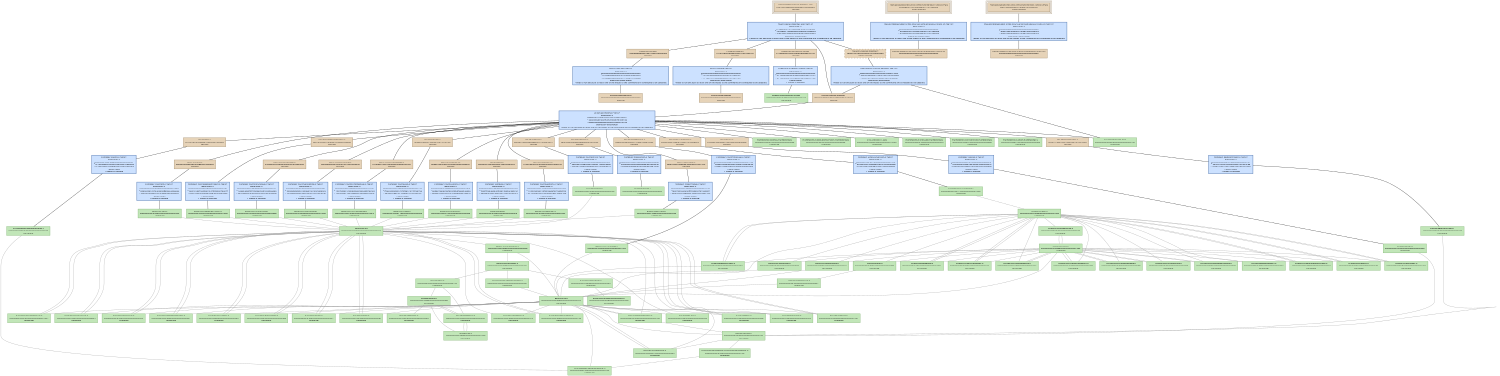 digraph Gestalt {
   size = "10.000000,8.500000";
   concentrate = false;

   node [ shape = box, style = filled, color = "0.3 0.5 0.6", fillcolor = "0.3 0.2 0.9", fontname = "Monaco", fontsize = "9" ];
   n00001 [ label = "Development/Gestalt.mexmac.app\n54f576923d86869380f6a8a7000a0d64\nMissing", color = "0.1 0.5 0.5", fillcolor = "0.1 0.2 0.9", peripheries = 3 ];
   n00002 [ label = "Contents/Info.plist\ncc06dd2ee6b0bc53b17980a7bf4c6da2\nMissing", color = "0.1 0.5 0.5", fillcolor = "0.1 0.2 0.9" ];
   n00003 [ label = "Gestalt.build/Info.plist\n00000000000000000000000000000000\nMissing", color = "0.1 0.5 0.5", fillcolor = "0.1 0.2 0.9" ];
   n00004 [ label = "Contents/PkgInfo\n771a37fb47dc8ea2060c418c1c8ff155\nMissing", color = "0.1 0.5 0.5", fillcolor = "0.1 0.2 0.9" ];
   n00005 [ label = "Gestalt.build/PkgInfo\n00000000000000000000000000000000\nMissing", color = "0.1 0.5 0.5", fillcolor = "0.1 0.2 0.9" ];
   n00006 [ label = "English.lproj/InfoPlist.strings\n611eb9b54044c43af6d7de9cdec37132\nMissing", color = "0.1 0.5 0.5", fillcolor = "0.1 0.2 0.9" ];
   n00007 [ label = "English.lproj/InfoPlist.strings\n00000000434c45840000000000000228\nUpToDate" ];
   n00008 [ label = "ppc/PsychError.o\n3e65e27a3e56eb4eb92fd1155ed1ee1f\nMissing", color = "0.1 0.5 0.5", fillcolor = "0.1 0.2 0.9" ];
   n00009 [ label = "Base/PsychError.c\n00000000434c4585000000000000563d\nUpToDate" ];
   n00010 [ label = "ppc/PsychRegisterProject.o\nb60181e930f7fa9e347fcd30057ea48d\nMissing", color = "0.1 0.5 0.5", fillcolor = "0.1 0.2 0.9" ];
   n00011 [ label = "Base/PsychRegisterProject.c\n00000000434c458500000000000012e6\nUpToDate" ];
   n00012 [ label = "ppc/PsychHelp.o\nffcae355fe6c91200f0e1c817b74f136\nMissing", color = "0.1 0.5 0.5", fillcolor = "0.1 0.2 0.9" ];
   n00013 [ label = "Base/PsychHelp.c\n00000000434c811d00000000000005b8\nUpToDate" ];
   n00014 [ label = "ppc/MiniBox.o\nf495ffc4c7d5cd0003e12982ac6830c7\nMissing", color = "0.1 0.5 0.5", fillcolor = "0.1 0.2 0.9" ];
   n00015 [ label = "Base/MiniBox.c\n00000000434c45850000000000000f4f\nUpToDate" ];
   n00016 [ label = "ppc/PsychMemory.o\n9125c0dc05041a5d99a6af6c7aebc77e\nMissing", color = "0.1 0.5 0.5", fillcolor = "0.1 0.2 0.9" ];
   n00017 [ label = "Base/PsychMemory.c\n00000000434ca96200000000000003a4\nUpToDate" ];
   n00018 [ label = "ppc/ProjectTable.o\nfece7952e79fd9d0c29b650787441a79\nMissing", color = "0.1 0.5 0.5", fillcolor = "0.1 0.2 0.9" ];
   n00019 [ label = "Base/ProjectTable.c\n00000000434c4585000000000000023a\nUpToDate" ];
   n00020 [ label = "ppc/PsychInit.o\nb0e26c0e5fd22d2c628fbb346400fae9\nMissing", color = "0.1 0.5 0.5", fillcolor = "0.1 0.2 0.9" ];
   n00021 [ label = "Base/PsychInit.c\n00000000434c45850000000000000759\nUpToDate" ];
   n00022 [ label = "ppc/PsychTimeGlue.o\nea88522f989af00c77fdab1586e7cbb4\nMissing", color = "0.1 0.5 0.5", fillcolor = "0.1 0.2 0.9" ];
   n00023 [ label = "Base/PsychTimeGlue.c\n000000004355ef98000000000000157f\nUpToDate" ];
   n00024 [ label = "ppc/PsychStructGlue.o\n943a34d47c826663eac50d1833b39e4c\nMissing", color = "0.1 0.5 0.5", fillcolor = "0.1 0.2 0.9" ];
   n00025 [ label = "Base/PsychStructGlue.c\n00000000434c45850000000000002bb8\nUpToDate" ];
   n00026 [ label = "ppc/PsychVersioning.o\n202d4bcb90667d75ae190162c98c8530\nMissing", color = "0.1 0.5 0.5", fillcolor = "0.1 0.2 0.9" ];
   n00027 [ label = "Base/PsychVersioning.c\n000000004355688200000000000014ee\nUpToDate" ];
   n00028 [ label = "ppc/MODULEVersion.o\ne23929a4376eafe755dc274f709db0f5\nMissing", color = "0.1 0.5 0.5", fillcolor = "0.1 0.2 0.9" ];
   n00029 [ label = "Screen/MODULEVersion.c\n000000004354a112000000000000124e\nUpToDate" ];
   n00030 [ label = "ppc/PsychScriptingGlue.o\n1b1f5d58129674ad96bc36b4bb737a9c\nMissing", color = "0.1 0.5 0.5", fillcolor = "0.1 0.2 0.9" ];
   n00031 [ label = "Base/PsychScriptingGlue.c\n00000000434c458500000000000105c5\nUpToDate" ];
   n00032 [ label = "ppc/mexversion.o\n9aaf9496d3fb84e2e58b84fe78fc2094\nMissing", color = "0.1 0.5 0.5", fillcolor = "0.1 0.2 0.9" ];
   n00033 [ label = "src/mexversion.c\n000000004332d94600000000000002d2\nUpToDate" ];
   n00034 [ label = "ppc/Events.o\ncc1b97ae7632b4efa75a920441d0cd5a\nMissing", color = "0.1 0.5 0.5", fillcolor = "0.1 0.2 0.9" ];
   n00035 [ label = "OS9ToolboxFragments/Events.c\n00000000434c458500000000000005e9\nUpToDate" ];
   n00036 [ label = "ppc/PsychAuthors.o\nb6de67aa9596c20c2cbb4f984a24b625\nMissing", color = "0.1 0.5 0.5", fillcolor = "0.1 0.2 0.9" ];
   n00037 [ label = "Base/PsychAuthors.c\n00000000434c81430000000000000d3b\nUpToDate" ];
   n00038 [ label = "ppc/Gestalt.o\n8742b6c6993d46014429643a2ce90eb6\nMissing", color = "0.1 0.5 0.5", fillcolor = "0.1 0.2 0.9" ];
   n00039 [ label = "Gestalt/Gestalt.c\n00000000434c458500000000000009b3\nUpToDate" ];
   n00040 [ label = "ppc/RegisterProject.o\n287e71cb331b027a4429e19f1b01cecb\nMissing", color = "0.1 0.5 0.5", fillcolor = "0.1 0.2 0.9" ];
   n00041 [ label = "Gestalt/RegisterProject.c\n00000000434c45850000000000000348\nUpToDate" ];
   n00042 [ label = "MacOS/Gestalt.mexmac\nd2b6605bd3fa6d036cb997cd0ac191ea\nMissing", color = "0.1 0.5 0.5", fillcolor = "0.1 0.2 0.9" ];
   n00043 [ label = "Frameworks/OpenGL.framework[C]\n00000000434ac55900000000000000ee\nUpToDate" ];
   n00044 [ label = "Frameworks/ApplicationServices.framework[C]\n00000000434ac53300000000000000ee\nUpToDate" ];
   n00045 [ label = "2.95.2/libstdc++.a[C]\n00000000434abb590000000000075c68\nUpToDate" ];
   n00046 [ label = "Frameworks/CoreAudio.framework[C]\n00000000434ac55b00000000000000cc\nUpToDate" ];
   n00047 [ label = "Frameworks/CoreServices.framework[C]\n00000000434ac53600000000000000ee\nUpToDate" ];
   n00048 [ label = "Frameworks/Carbon.framework[C]\n00000000434ac53300000000000000ee\nUpToDate" ];
   n00049 [ label = "mac/mexFunction.map\n000000004332d946000000000000012e\nUpToDate" ];
   n00050 [ label = "<Gestalt.build/Script-2FACA4F40764D9E400A159D3.sh>[A]\ne29b3e6971ecc0d54483f271510d56bd\nDepsUpdated", color = "0.1 0.5 0.5", fillcolor = "0.1 0.2 0.9", peripheries = 3 ];
   n00051 [ label = "Gestalt.build/Script-2FACA4F40764D9E400A159D3.sh\n00000000000000000000000000000000\nMissing", color = "0.1 0.5 0.5", fillcolor = "0.1 0.2 0.9" ];
   n00052 [ label = "<Gestalt.build/Script-2FACA4F50764D9E400A159D3.sh>[A]\n35e073b0409af5551aaeb10f2500e357\nDepsUpdated", color = "0.1 0.5 0.5", fillcolor = "0.1 0.2 0.9", peripheries = 3 ];
   n00053 [ label = "Gestalt.build/Script-2FACA4F50764D9E400A159D3.sh\n00000000000000000000000000000000\nMissing", color = "0.1 0.5 0.5", fillcolor = "0.1 0.2 0.9" ];
   n00054 [ label = "<MacOS/Gestalt.mexmac>\n9fe291e51dcc857bcba1c6376f55df81\nDepsUpdated", color = "0.1 0.5 0.5", fillcolor = "0.1 0.2 0.9", style = "filled,dashed" ];
   n00055 [ label = "Base/Psych.h\n00000000435548b60000000000000410\nUpToDate" ];
   n00056 [ label = "Base/PsychConstants.h\n00000000435548d4000000000000080d\nUpToDate" ];
   n00057 [ label = "Base/MiniBox.h\n00000000435548d400000000000004d6\nUpToDate" ];
   n00058 [ label = "Base/ProjectTable.h\n00000000435548d400000000000002f6\nUpToDate" ];
   n00059 [ label = "Base/PsychError.h\n00000000435548d40000000000001fe7\nUpToDate" ];
   n00060 [ label = "Base/PsychScriptingGlue.h\n00000000435548f30000000000001a37\nUpToDate" ];
   n00061 [ label = "Base/PsychStructGlue.h\n000000004355496c0000000000000bcc\nUpToDate" ];
   n00062 [ label = "Base/PsychCellGlue.h\n00000000434c458500000000000005c5\nUpToDate" ];
   n00063 [ label = "Base/PsychRegisterProject.h\n00000000435548d400000000000003f1\nUpToDate" ];
   n00064 [ label = "Base/PsychAuthors.h\n00000000435548d400000000000005e9\nUpToDate" ];
   n00065 [ label = "Base/PsychVersioning.h\n00000000435548f300000000000004dd\nUpToDate" ];
   n00066 [ label = "Base/PsychHelp.h\n00000000434c45850000000000000357\nUpToDate" ];
   n00067 [ label = "Base/PsychInit.h\n00000000435548f300000000000002db\nUpToDate" ];
   n00068 [ label = "Base/PsychMemory.h\n00000000435548d40000000000000473\nUpToDate" ];
   n00069 [ label = "Base/PsychTimeGlue.h\n000000004355ef010000000000000483\nUpToDate" ];
   n00070 [ label = "Base/PsychInstrument.h\n00000000435548d400000000000001a8\nUpToDate" ];
   n00071 [ label = "Gestalt/RegisterProject.h\n00000000434c45850000000000000188\nUpToDate" ];
   n00072 [ label = "Base/TimeLists.h\n00000000435548f300000000000002a9\nUpToDate" ];
   n00073 [ label = "Base/PsychIncludes.h\n00000000435548d4000000000000074c\nUpToDate" ];
   n00074 [ label = "Base/PsychPlatform.h\n00000000435548d40000000000000589\nUpToDate" ];
   n00075 [ label = "include/mex.h\n000000004332d9460000000000003742\nUpToDate" ];
   n00076 [ label = "OS9ToolboxFragments/Events.h\n00000000434c45850000000000000236\nUpToDate" ];
   n00077 [ label = "Base/PsychPlatformConstants.h\n000000004355492f000000000000070e\nUpToDate" ];
   n00078 [ label = "include/matrix.h\n000000004332d9460000000000009ff2\nUpToDate" ];
   n00079 [ label = "include/mwdebug.h\n000000004332d9460000000000002b3c\nUpToDate" ];
   n00080 [ label = "include/tmwtypes.h\n000000004332d946000000000000458d\nUpToDate" ];
   n00081 [ label = "include/mat.h\n000000004332d94600000000000023ab\nUpToDate" ];
   n00082 [ label = "Base/Psych.h\n00000000435548b60000000000000410\nUpToDate" ];
   n00083 [ label = "Gestalt/Gestalt.h\n00000000434c458500000000000001f7\nUpToDate" ];
   n00084 [ label = "OS9ToolboxFragments/OS9ToolboxFragments.h\n00000000434c4585000000000000012b\nUpToDate" ];
   n00085 [ label = "OS9ToolboxFragments/Events.h\n00000000434c45850000000000000236\nUpToDate" ];
   n00086 [ label = "Screen/Screen.h\n000000004355f28e00000000000012e0\nUpToDate" ];
   n00087 [ label = "Screen/PsychRects.h\n00000000434c458500000000000005d5\nUpToDate" ];
   n00088 [ label = "Screen/ScreenTypes.h\n00000000434c458500000000000013b6\nUpToDate" ];
   n00089 [ label = "Screen/PsychVideoGlue.h\n00000000434c458500000000000005d4\nUpToDate" ];
   n00090 [ label = "Screen/PsychScreenGlue.h\n00000000434c45850000000000000d6d\nUpToDate" ];
   n00091 [ label = "Screen/PsychWindowTextGlue.h\n00000000434c458500000000000008ee\nUpToDate" ];
   n00092 [ label = "Screen/WindowBank.h\n000000004355e68c0000000000001b31\nUpToDate" ];
   n00093 [ label = "Screen/PsychWindowGlue.h\n000000004355e21f0000000000000a66\nUpToDate" ];
   n00094 [ label = "Screen/PsychTextureSupport.h\n000000004355a03b0000000000000370\nUpToDate" ];
   n00095 [ label = "Screen/PsychAlphaBlending.h\n00000000434c458500000000000004fb\nUpToDate" ];
   n00096 [ label = "Screen/ScreenArguments.h\n00000000434c45850000000000000ca3\nUpToDate" ];
   n00097 [ label = "Screen/RegisterProject.h\n00000000434c45850000000000000284\nUpToDate" ];
   n00098 [ label = "Screen/WindowHelpers.h\n00000000434c45850000000000000773\nUpToDate" ];
   n00099 [ label = "Fonts/PsychFontGlue.h\n00000000434c45850000000000000e47\nUpToDate" ];
   n00100 [ label = "Fonts/ScreenFontGlue.h\n00000000434c45850000000000000260\nUpToDate" ];
   n00101 [ label = "Fonts/FontInfo.h\n00000000434c45850000000000000ef4\nUpToDate" ];
   n00102 [ label = "Screen/ScreenPreferenceState.h\n000000004355d9f300000000000006ba\nUpToDate" ];
   n00103 [ label = "Screen/Screen.h\n000000004355f28e00000000000012e0\nUpToDate" ];
   n00104 [ label = "Fonts/PsychFontGlue.h\n00000000434c45850000000000000e47\nUpToDate" ];

   node [ shape = box, style = "filled,bold", color = "0.7 0.5 0.7", fillcolor = "0.7 0.2 1.0", fontname = "Monaco", fontsize = "9" ];
   c00001 [ label = "PBXCp Info.plist <wt:0>\nwaitCount: 0\n00000000000000000000000000000000\n^ cc06dd2ee6b0bc53b17980a7bf4c6da2\n= cc06dd2ee6b0bc53b17980a7bf4c6da2\nIndirectlyNeedsToRun\nNeeds to run because at least one of the inputs to the command are scheduled to be updated.", color = "0.6 0.5 0.7", fillcolor = "0.6 0.2 1.0" ];
   c00002 [ label = "PBXCp PkgInfo <wt:0>\nwaitCount: 0\n00000000000000000000000000000000\n^ 771a37fb47dc8ea2060c418c1c8ff155\n= 771a37fb47dc8ea2060c418c1c8ff155\nIndirectlyNeedsToRun\nNeeds to run because at least one of the inputs to the command are scheduled to be updated.", color = "0.6 0.5 0.7", fillcolor = "0.6 0.2 1.0" ];
   c00003 [ label = "CpResource InfoPlist.strings <wt:4>\nwaitCount: 0\n00000000000000000000000000000000\n^ 611eb9b54044c43af6d7de9cdec37132\n= 611eb9b54044c43af6d7de9cdec37132\nNeedsToRun\n1 output is missing", color = "0.6 0.5 0.7", fillcolor = "0.6 0.2 1.0" ];
   c00004 [ label = "CompileC PsychError.o <wt:6>\nwaitCount: 0\n000000004355492f0000000000004529\n^ 3e65e27a7d03a261b92fd1155ed1ab36\n= 3e65e27a3e56eb4eb92fd1155ed1ee1f\nNeedsToRun\n1 output is missing", color = "0.6 0.5 0.7", fillcolor = "0.6 0.2 1.0" ];
   c00005 [ label = "CompileC PsychRegisterProject.o <wt:6>\nwaitCount: 0\n000000004355492f00000000000001f2\n^ b60181e973a2b3b1347fcd30057ea57f\n= b60181e930f7fa9e347fcd30057ea48d\nNeedsToRun\n1 output is missing", color = "0.6 0.5 0.7", fillcolor = "0.6 0.2 1.0" ];
   c00006 [ label = "CompileC PsychHelp.o <wt:6>\nwaitCount: 0\n0000000043558db700000000000016ac\n^ ffcae355bd391c970f0e1c817b74e79a\n= ffcae355fe6c91200f0e1c817b74f136\nNeedsToRun\n1 output is missing", color = "0.6 0.5 0.7", fillcolor = "0.6 0.2 1.0" ];
   c00007 [ label = "CompileC MiniBox.o <wt:6>\nwaitCount: 0\n000000004355492f0000000000001c5b\n^ f495ffc48480842f03e12982ac682c9c\n= f495ffc4c7d5cd0003e12982ac6830c7\nNeedsToRun\n1 output is missing", color = "0.6 0.5 0.7", fillcolor = "0.6 0.2 1.0" ];
   c00008 [ label = "CompileC PsychMemory.o <wt:6>\nwaitCount: 0\n000000004355a5c800000000000010b0\n^ 9125c0dc4651bf9599a6af6c7aebd7ce\n= 9125c0dc05041a5d99a6af6c7aebc77e\nNeedsToRun\n1 output is missing", color = "0.6 0.5 0.7", fillcolor = "0.6 0.2 1.0" ];
   c00009 [ label = "CompileC ProjectTable.o <wt:6>\nwaitCount: 0\n000000004355492f000000000000112e\n^ fece7952a4ca90ffc29b650787440b57\n= fece7952e79fd9d0c29b650787441a79\nNeedsToRun\n1 output is missing", color = "0.6 0.5 0.7", fillcolor = "0.6 0.2 1.0" ];
   c00010 [ label = "CompileC PsychInit.o <wt:6>\nwaitCount: 0\n000000004355492f000000000000144d\n^ b0e26c0e1c876403628fbb346400eea4\n= b0e26c0e5fd22d2c628fbb346400fae9\nNeedsToRun\n1 output is missing", color = "0.6 0.5 0.7", fillcolor = "0.6 0.2 1.0" ];
   c00011 [ label = "CompileC PsychTimeGlue.o <wt:6>\nwaitCount: 0\n000000000000a6f400000000000017d2\n^ ea88522f989a56f877fdab1586e7dc66\n= ea88522f989af00c77fdab1586e7cbb4\nNeedsToRun\n1 output is missing", color = "0.6 0.5 0.7", fillcolor = "0.6 0.2 1.0" ];
   c00012 [ label = "CompileC PsychStructGlue.o <wt:6>\nwaitCount: 0\n000000004355492f00000000000038ac\n^ 943a34d43fd72f4ceac50d1833b3a6e0\n= 943a34d47c826663eac50d1833b39e4c\nNeedsToRun\n1 output is missing", color = "0.6 0.5 0.7", fillcolor = "0.6 0.2 1.0" ];
   c00013 [ label = "CompileC PsychVersioning.o <wt:6>\nwaitCount: 0\n00000000434c642800000000000007fa\n^ 202d4bcbd32a195dae190162c98c82ca\n= 202d4bcb90667d75ae190162c98c8530\nNeedsToRun\n1 output is missing", color = "0.6 0.5 0.7", fillcolor = "0.6 0.2 1.0" ];
   c00014 [ label = "CompileC MODULEVersion.o <wt:6>\nwaitCount: 0\n000000004354a112000000000000124e\n^ e23929a4743a0ef555dc274f709da2bb\n= e23929a4376eafe755dc274f709db0f5\nNeedsToRun\n1 output is missing", color = "0.6 0.5 0.7", fillcolor = "0.6 0.2 1.0" ];
   c00015 [ label = "CompileC PsychScriptingGlue.o <wt:6>\nwaitCount: 0\n000000004355492f00000000000116d1\n^ 1b1f5d5851c33d8296bc36b4bb726c4d\n= 1b1f5d58129674ad96bc36b4bb737a9c\nNeedsToRun\n1 output is missing", color = "0.6 0.5 0.7", fillcolor = "0.6 0.2 1.0" ];
   c00016 [ label = "CompileC mexversion.o <wt:6>\nwaitCount: 0\n000000004332d94600000000000002d2\n^ 9aaf949690c95da4e58b84fe78fc2246\n= 9aaf9496d3fb84e2e58b84fe78fc2094\nNeedsToRun\n1 output is missing", color = "0.6 0.5 0.7", fillcolor = "0.6 0.2 1.0" ];
   c00017 [ label = "CompileC Events.o <wt:6>\nwaitCount: 0\n00000000435548b600000000000003cf\n^ cc1b97ae3567fc59a75a920441d0ce95\n= cc1b97ae7632b4efa75a920441d0cd5a\nNeedsToRun\n1 output is missing", color = "0.6 0.5 0.7", fillcolor = "0.6 0.2 1.0" ];
   c00018 [ label = "CompileC PsychAuthors.o <wt:6>\nwaitCount: 0\n0000000043558de90000000000001e2f\n^ b6de67aad6c34fe52cbb4f984a24a80a\n= b6de67aa9596c20c2cbb4f984a24b625\nNeedsToRun\n1 output is missing", color = "0.6 0.5 0.7", fillcolor = "0.6 0.2 1.0" ];
   c00019 [ label = "CompileC Gestalt.o <wt:6>\nwaitCount: 0\n000000000000a7b70000000000000bca\n^ 8742b6c6993de1b64429643a2ce9057c\n= 8742b6c6993d46014429643a2ce90eb6\nNeedsToRun\n1 output is missing", color = "0.6 0.5 0.7", fillcolor = "0.6 0.2 1.0" ];
   c00020 [ label = "CompileC RegisterProject.o <wt:6>\nwaitCount: 0\n000000000000a7b70000000000000131\n^ 287e71cb331ba5cd4429e19f1b01cffa\n= 287e71cb331b027a4429e19f1b01cecb\nNeedsToRun\n1 output is missing", color = "0.6 0.5 0.7", fillcolor = "0.6 0.2 1.0" ];
   c00021 [ label = "Ld Gestalt.mexmac <wt:6>\nwaitCount: 0\nb4dd50d1029c82502626322ae6cd7030\n^ 666b308ad166ef534a9fa5e7ec0ce1da\n= d2b6605bd3fa6d036cb997cd0ac191ea\nIndirectlyNeedsToRun\nNeeds to run because at least one of the inputs to the command are scheduled to be updated.", color = "0.6 0.5 0.7", fillcolor = "0.6 0.2 1.0" ];
   c00022 [ label = "PhaseScriptExecution Script-2FACA4F40764D9E400A159D3.sh <wt:10>\nwaitCount: 0\n00000000000000000000000000000000\n^ e29b3e6971ecc0d54483f271510d56bd\n= e29b3e6971ecc0d54483f271510d56bd\nIndirectlyNeedsToRun\nNeeds to run because at least one of the inputs to the command are scheduled to be updated.", color = "0.6 0.5 0.7", fillcolor = "0.6 0.2 1.0" ];
   c00023 [ label = "PhaseScriptExecution Script-2FACA4F50764D9E400A159D3.sh <wt:12>\nwaitCount: 0\n00000000000000000000000000000000\n^ 35e073b0409af5551aaeb10f2500e357\n= 35e073b0409af5551aaeb10f2500e357\nIndirectlyNeedsToRun\nNeeds to run because at least one of the inputs to the command are scheduled to be updated.", color = "0.6 0.5 0.7", fillcolor = "0.6 0.2 1.0" ];
   c00024 [ label = "EditSymbols Gestalt.mexmac <wt:13>\nwaitCount: 0\nd2b6605b90c8b4456cb997cd0ac190c4\n^ 4d54f1be8d04313ea71851fa65944f45\n= 9fe291e51dcc857bcba1c6376f55df81\nIndirectlyNeedsToRun\nNeeds to run because at least one of the inputs to the command are scheduled to be updated.", color = "0.6 0.5 0.7", fillcolor = "0.6 0.2 1.0" ];
   c00025 [ label = "Touch Gestalt.mexmac.app <wt:14>\nwaitCount: 0\n9756a2de2f1e1eb3e6ba4e4d1894a3ae\n^ c3a3d44c12989820664ce6ea189eaeca\n= 54f576923d86869380f6a8a7000a0d64\nIndirectlyNeedsToRun\nNeeds to run because at least one of the inputs to the command are scheduled to be updated.", color = "0.6 0.5 0.7", fillcolor = "0.6 0.2 1.0" ];

   edge [ style = solid, color = black, arrowhead = none, arrowtail = normal ];
   n00001 -> { c00025 };
   n00002 -> { c00001 };
   n00004 -> { c00002 };
   n00006 -> { c00003 };
   n00008 -> { c00004 };
   n00010 -> { c00005 };
   n00012 -> { c00006 };
   n00014 -> { c00007 };
   n00016 -> { c00008 };
   n00018 -> { c00009 };
   n00020 -> { c00010 };
   n00022 -> { c00011 };
   n00024 -> { c00012 };
   n00026 -> { c00013 };
   n00028 -> { c00014 };
   n00030 -> { c00015 };
   n00032 -> { c00016 };
   n00034 -> { c00017 };
   n00036 -> { c00018 };
   n00038 -> { c00019 };
   n00040 -> { c00020 };
   n00042 -> { c00021 };
   n00050 -> { c00022 };
   n00052 -> { c00023 };
   n00054 -> { c00024 };
   c00001 -> { n00003 };
   c00002 -> { n00005 n00005 };
   c00003 -> { n00007 n00007 };
   c00004 -> { n00009 };
   c00005 -> { n00011 };
   c00006 -> { n00013 };
   c00007 -> { n00015 };
   c00008 -> { n00017 };
   c00009 -> { n00019 };
   c00010 -> { n00021 };
   c00011 -> { n00023 };
   c00012 -> { n00025 };
   c00013 -> { n00027 };
   c00014 -> { n00029 };
   c00015 -> { n00031 };
   c00016 -> { n00033 };
   c00017 -> { n00035 };
   c00018 -> { n00037 };
   c00019 -> { n00039 };
   c00020 -> { n00041 };
   c00021 -> { n00008 n00010 n00012 n00014 n00016 n00018 n00020 n00022 n00024 n00026 n00028 n00030 n00032 n00034 n00036 n00038 n00040 n00043 n00044 n00045 n00046 n00047 n00048 n00049 };
   c00022 -> { n00051 };
   c00023 -> { n00053 };
   c00024 -> { n00042 n00049 };
   c00025 -> { n00002 n00004 n00006 n00042 n00054 };

   edge [ style = solid, color = gray60, arrowhead = none, arrowtail = normal ];
   n00009 -> { n00055 };
   n00011 -> { n00055 };
   n00013 -> { n00055 };
   n00015 -> { n00055 };
   n00017 -> { n00055 };
   n00019 -> { n00055 };
   n00021 -> { n00055 };
   n00023 -> { n00082 };
   n00025 -> { n00055 };
   n00027 -> { n00055 };
   n00029 -> { n00086 };
   n00031 -> { n00055 };
   n00035 -> { n00085 };
   n00037 -> { n00055 };
   n00039 -> { n00083 };
   n00041 -> { n00083 };
   n00055 -> { n00056 n00057 n00058 n00059 n00060 n00061 n00062 n00063 n00064 n00065 n00066 n00067 n00068 n00069 n00070 n00071 n00072 };
   n00056 -> { n00073 };
   n00057 -> { n00055 };
   n00058 -> { n00055 };
   n00059 -> { n00055 };
   n00060 -> { n00055 };
   n00061 -> { n00055 };
   n00062 -> { n00055 };
   n00063 -> { n00055 };
   n00064 -> { n00055 };
   n00065 -> { n00055 };
   n00066 -> { n00055 };
   n00067 -> { n00055 };
   n00069 -> { n00082 };
   n00070 -> { n00055 };
   n00071 -> { n00082 n00083 };
   n00073 -> { n00074 n00075 n00075 n00076 n00075 };
   n00074 -> { n00077 };
   n00075 -> { n00078 n00078 n00079 };
   n00076 -> { n00082 };
   n00078 -> { n00080 n00079 };
   n00079 -> { n00078 n00081 };
   n00081 -> { n00078 n00079 };
   n00082 -> { n00056 n00057 n00058 n00059 n00060 n00061 n00062 n00063 n00064 n00065 n00066 n00067 n00068 n00069 n00070 n00071 n00072 };
   n00083 -> { n00082 n00069 n00084 };
   n00084 -> { n00085 };
   n00085 -> { n00082 };
   n00086 -> { n00082 n00087 n00088 n00089 n00090 n00091 n00092 n00093 n00094 n00095 n00096 n00097 n00098 n00099 n00100 n00101 n00102 };
   n00087 -> { n00086 };
   n00088 -> { n00086 };
   n00089 -> { n00103 };
   n00090 -> { n00103 };
   n00091 -> { n00103 };
   n00092 -> { n00086 };
   n00093 -> { n00103 };
   n00094 -> { n00103 };
   n00095 -> { n00103 };
   n00096 -> { n00086 };
   n00097 -> { n00082 n00086 };
   n00099 -> { n00082 };
   n00100 -> { n00082 };
   n00101 -> { n00104 };
   n00102 -> { n00086 };
   n00103 -> { n00082 n00087 n00088 n00089 n00090 n00091 n00092 n00093 n00094 n00095 n00096 n00097 n00098 n00099 n00100 n00101 n00102 };
   n00104 -> { n00082 };
}
